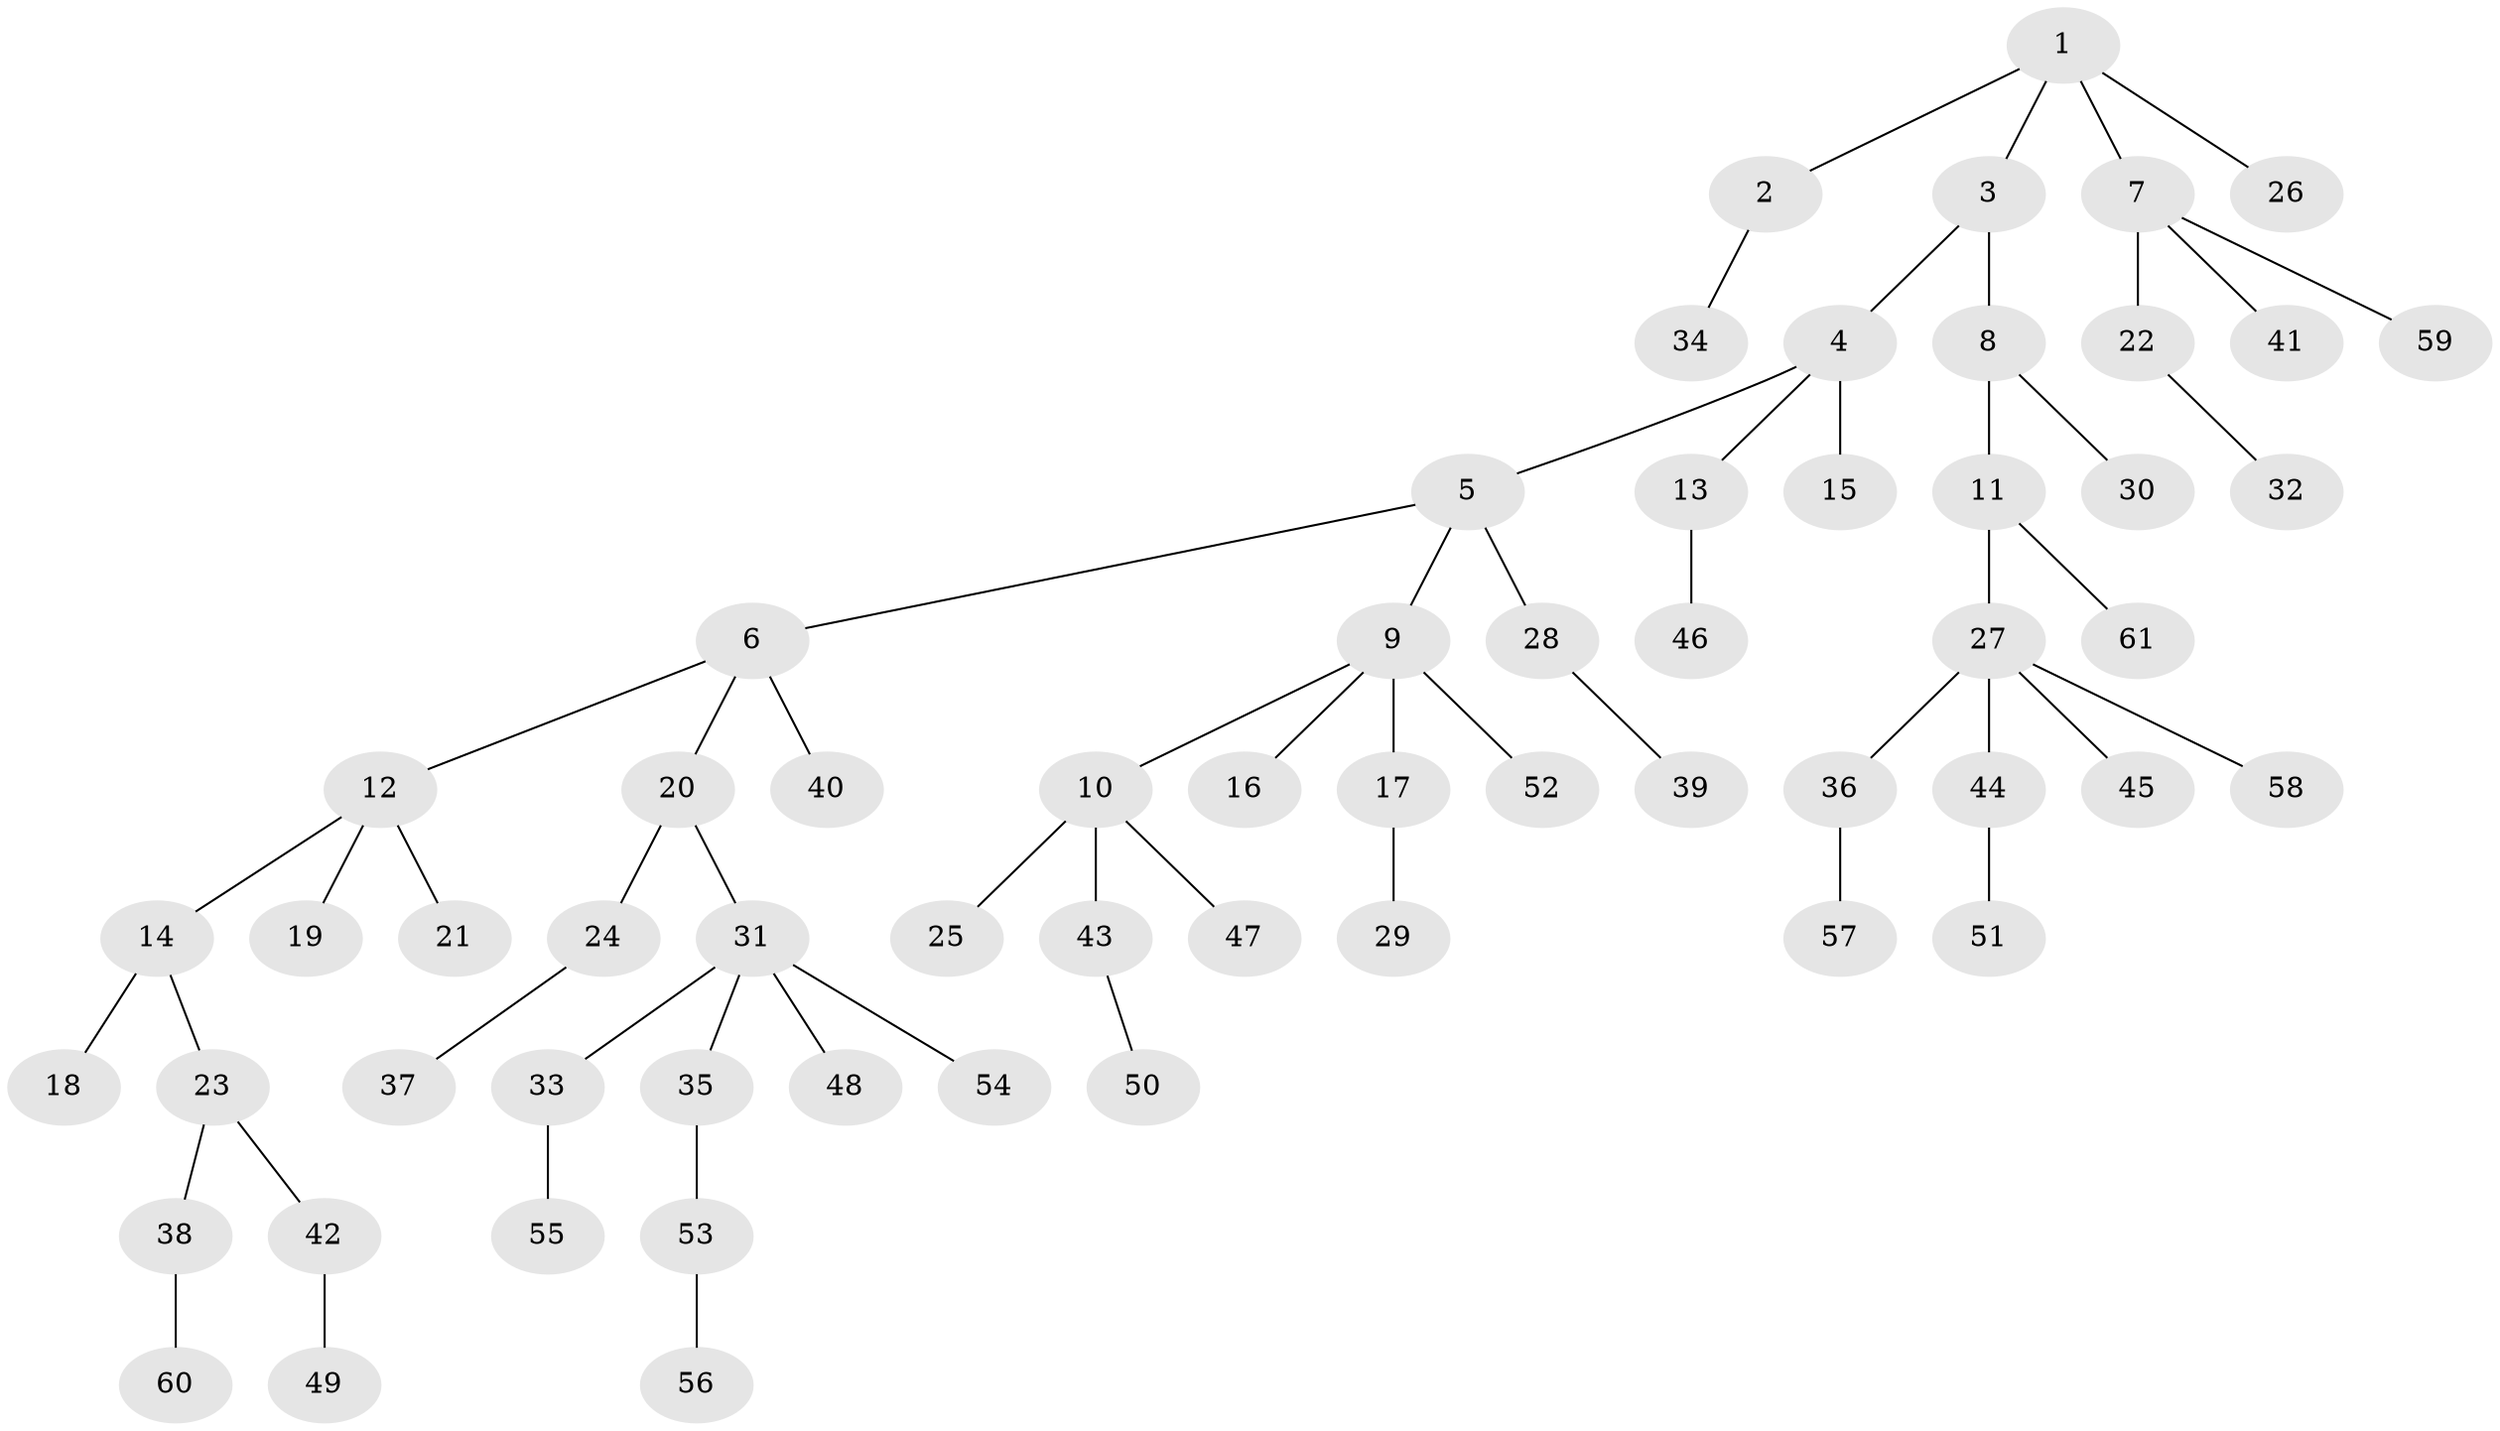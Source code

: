 // Generated by graph-tools (version 1.1) at 2025/50/03/09/25 03:50:25]
// undirected, 61 vertices, 60 edges
graph export_dot {
graph [start="1"]
  node [color=gray90,style=filled];
  1;
  2;
  3;
  4;
  5;
  6;
  7;
  8;
  9;
  10;
  11;
  12;
  13;
  14;
  15;
  16;
  17;
  18;
  19;
  20;
  21;
  22;
  23;
  24;
  25;
  26;
  27;
  28;
  29;
  30;
  31;
  32;
  33;
  34;
  35;
  36;
  37;
  38;
  39;
  40;
  41;
  42;
  43;
  44;
  45;
  46;
  47;
  48;
  49;
  50;
  51;
  52;
  53;
  54;
  55;
  56;
  57;
  58;
  59;
  60;
  61;
  1 -- 2;
  1 -- 3;
  1 -- 7;
  1 -- 26;
  2 -- 34;
  3 -- 4;
  3 -- 8;
  4 -- 5;
  4 -- 13;
  4 -- 15;
  5 -- 6;
  5 -- 9;
  5 -- 28;
  6 -- 12;
  6 -- 20;
  6 -- 40;
  7 -- 22;
  7 -- 41;
  7 -- 59;
  8 -- 11;
  8 -- 30;
  9 -- 10;
  9 -- 16;
  9 -- 17;
  9 -- 52;
  10 -- 25;
  10 -- 43;
  10 -- 47;
  11 -- 27;
  11 -- 61;
  12 -- 14;
  12 -- 19;
  12 -- 21;
  13 -- 46;
  14 -- 18;
  14 -- 23;
  17 -- 29;
  20 -- 24;
  20 -- 31;
  22 -- 32;
  23 -- 38;
  23 -- 42;
  24 -- 37;
  27 -- 36;
  27 -- 44;
  27 -- 45;
  27 -- 58;
  28 -- 39;
  31 -- 33;
  31 -- 35;
  31 -- 48;
  31 -- 54;
  33 -- 55;
  35 -- 53;
  36 -- 57;
  38 -- 60;
  42 -- 49;
  43 -- 50;
  44 -- 51;
  53 -- 56;
}

